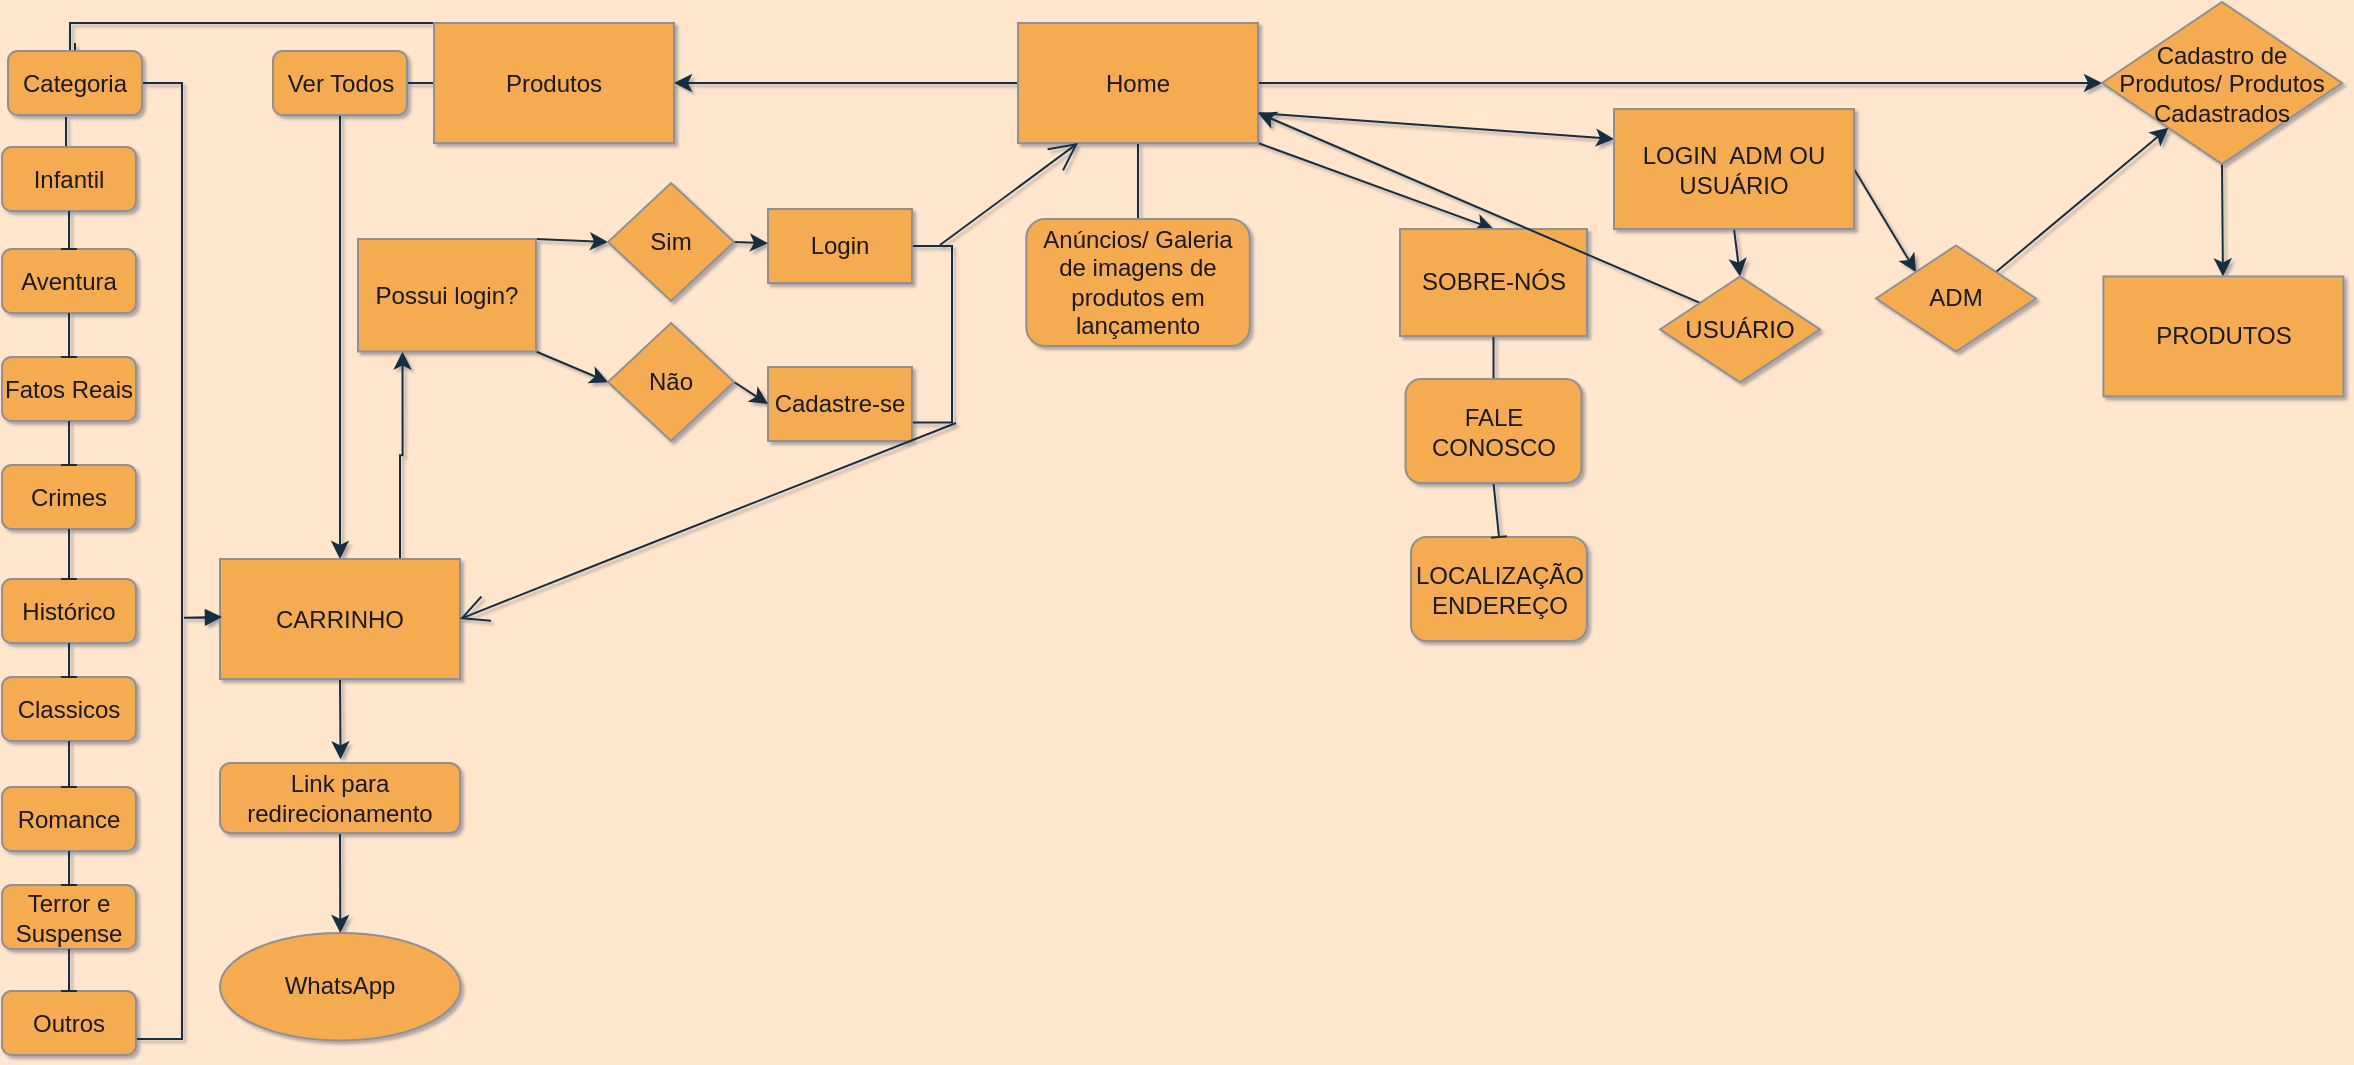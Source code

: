 <mxfile version="21.0.10" type="github"><diagram name="Página-1" id="EkxjaxoVU_EvObfOmAOt"><mxGraphModel dx="1050" dy="619" grid="0" gridSize="10" guides="1" tooltips="1" connect="1" arrows="1" fold="1" page="1" pageScale="1" pageWidth="1169" pageHeight="827" background="#FFE6CC" math="0" shadow="1"><root><mxCell id="0"/><mxCell id="1" parent="0"/><mxCell id="JZFkgIZRii7ZzCgAeCQC-1" value="" style="edgeStyle=orthogonalEdgeStyle;rounded=0;orthogonalLoop=1;jettySize=auto;html=1;labelBackgroundColor=none;strokeColor=#182E3E;fontColor=default;" parent="1" source="JZFkgIZRii7ZzCgAeCQC-6" target="JZFkgIZRii7ZzCgAeCQC-8" edge="1"><mxGeometry relative="1" as="geometry"/></mxCell><mxCell id="JZFkgIZRii7ZzCgAeCQC-2" style="edgeStyle=none;rounded=0;orthogonalLoop=1;jettySize=auto;html=1;exitX=0.5;exitY=1;exitDx=0;exitDy=0;entryX=0.5;entryY=0;entryDx=0;entryDy=0;endArrow=baseDash;endFill=0;labelBackgroundColor=none;strokeColor=#182E3E;fontColor=default;" parent="1" source="JZFkgIZRii7ZzCgAeCQC-6" target="JZFkgIZRii7ZzCgAeCQC-13" edge="1"><mxGeometry relative="1" as="geometry"/></mxCell><mxCell id="JZFkgIZRii7ZzCgAeCQC-3" style="edgeStyle=none;rounded=0;orthogonalLoop=1;jettySize=auto;html=1;entryX=1;entryY=0.5;entryDx=0;entryDy=0;labelBackgroundColor=none;strokeColor=#182E3E;fontColor=default;" parent="1" source="JZFkgIZRii7ZzCgAeCQC-6" target="JZFkgIZRii7ZzCgAeCQC-11" edge="1"><mxGeometry relative="1" as="geometry"/></mxCell><mxCell id="JZFkgIZRii7ZzCgAeCQC-4" style="edgeStyle=none;rounded=0;orthogonalLoop=1;jettySize=auto;html=1;exitX=1;exitY=1;exitDx=0;exitDy=0;entryX=0.5;entryY=0;entryDx=0;entryDy=0;labelBackgroundColor=none;strokeColor=#182E3E;fontColor=default;" parent="1" source="JZFkgIZRii7ZzCgAeCQC-6" target="JZFkgIZRii7ZzCgAeCQC-57" edge="1"><mxGeometry relative="1" as="geometry"/></mxCell><mxCell id="JZFkgIZRii7ZzCgAeCQC-5" style="edgeStyle=none;rounded=0;orthogonalLoop=1;jettySize=auto;html=1;exitX=1;exitY=0.75;exitDx=0;exitDy=0;entryX=0;entryY=0.25;entryDx=0;entryDy=0;labelBackgroundColor=none;strokeColor=#182E3E;fontColor=default;" parent="1" source="JZFkgIZRii7ZzCgAeCQC-6" target="JZFkgIZRii7ZzCgAeCQC-63" edge="1"><mxGeometry relative="1" as="geometry"/></mxCell><mxCell id="JZFkgIZRii7ZzCgAeCQC-6" value="Home" style="rounded=0;whiteSpace=wrap;html=1;labelBackgroundColor=none;fillColor=#F5AB50;strokeColor=#909090;fontColor=#1A1A1A;" parent="1" vertex="1"><mxGeometry x="1196" y="154.5" width="120" height="60" as="geometry"/></mxCell><mxCell id="JZFkgIZRii7ZzCgAeCQC-7" style="edgeStyle=none;rounded=0;orthogonalLoop=1;jettySize=auto;html=1;exitX=0.5;exitY=1;exitDx=0;exitDy=0;labelBackgroundColor=none;strokeColor=#182E3E;fontColor=default;" parent="1" source="JZFkgIZRii7ZzCgAeCQC-8" target="JZFkgIZRii7ZzCgAeCQC-60" edge="1"><mxGeometry relative="1" as="geometry"><mxPoint x="1798.714" y="311.214" as="targetPoint"/></mxGeometry></mxCell><mxCell id="JZFkgIZRii7ZzCgAeCQC-8" value="Cadastro de Produtos/ Produtos Cadastrados" style="rhombus;whiteSpace=wrap;html=1;rounded=0;labelBackgroundColor=none;fillColor=#F5AB50;strokeColor=#909090;fontColor=#1A1A1A;" parent="1" vertex="1"><mxGeometry x="1738" y="144" width="120" height="81" as="geometry"/></mxCell><mxCell id="JZFkgIZRii7ZzCgAeCQC-9" style="edgeStyle=orthogonalEdgeStyle;rounded=0;orthogonalLoop=1;jettySize=auto;html=1;exitX=0;exitY=0.5;exitDx=0;exitDy=0;entryX=0.5;entryY=0;entryDx=0;entryDy=0;endArrow=baseDash;endFill=0;labelBackgroundColor=none;strokeColor=#182E3E;fontColor=default;" parent="1" source="JZFkgIZRii7ZzCgAeCQC-11" target="JZFkgIZRii7ZzCgAeCQC-18" edge="1"><mxGeometry relative="1" as="geometry"><Array as="points"><mxPoint x="904" y="154.5"/><mxPoint x="722" y="154.5"/></Array></mxGeometry></mxCell><mxCell id="JZFkgIZRii7ZzCgAeCQC-10" style="edgeStyle=none;rounded=0;orthogonalLoop=1;jettySize=auto;html=1;exitX=0;exitY=0.5;exitDx=0;exitDy=0;entryX=1;entryY=0.5;entryDx=0;entryDy=0;endArrow=baseDash;endFill=0;labelBackgroundColor=none;strokeColor=#182E3E;fontColor=default;" parent="1" source="JZFkgIZRii7ZzCgAeCQC-11" target="JZFkgIZRii7ZzCgAeCQC-15" edge="1"><mxGeometry relative="1" as="geometry"/></mxCell><mxCell id="JZFkgIZRii7ZzCgAeCQC-11" value="Produtos" style="rounded=0;whiteSpace=wrap;html=1;labelBackgroundColor=none;fillColor=#F5AB50;strokeColor=#909090;fontColor=#1A1A1A;" parent="1" vertex="1"><mxGeometry x="904" y="154.5" width="120" height="60" as="geometry"/></mxCell><mxCell id="JZFkgIZRii7ZzCgAeCQC-12" value="&lt;div style=&quot;&quot;&gt;&lt;span style=&quot;background-color: initial;&quot;&gt;LOCALIZAÇÃO ENDEREÇO&lt;/span&gt;&lt;/div&gt;" style="whiteSpace=wrap;html=1;rounded=1;align=center;labelBackgroundColor=none;fillColor=#F5AB50;strokeColor=#909090;fontColor=#1A1A1A;" parent="1" vertex="1"><mxGeometry x="1392.5" y="411.5" width="88" height="52" as="geometry"/></mxCell><mxCell id="JZFkgIZRii7ZzCgAeCQC-13" value="Anúncios/ Galeria de imagens de produtos em lançamento" style="rounded=1;whiteSpace=wrap;html=1;labelBackgroundColor=none;fillColor=#F5AB50;strokeColor=#909090;fontColor=#1A1A1A;" parent="1" vertex="1"><mxGeometry x="1200.13" y="252.5" width="111.75" height="63.5" as="geometry"/></mxCell><mxCell id="JZFkgIZRii7ZzCgAeCQC-14" style="edgeStyle=none;rounded=0;orthogonalLoop=1;jettySize=auto;html=1;exitX=0.5;exitY=1;exitDx=0;exitDy=0;entryX=0.5;entryY=0;entryDx=0;entryDy=0;labelBackgroundColor=none;strokeColor=#182E3E;fontColor=default;" parent="1" source="JZFkgIZRii7ZzCgAeCQC-15" target="JZFkgIZRii7ZzCgAeCQC-39" edge="1"><mxGeometry relative="1" as="geometry"/></mxCell><mxCell id="JZFkgIZRii7ZzCgAeCQC-15" value="Ver Todos" style="rounded=1;whiteSpace=wrap;html=1;labelBackgroundColor=none;fillColor=#F5AB50;strokeColor=#909090;fontColor=#1A1A1A;" parent="1" vertex="1"><mxGeometry x="823.5" y="168.5" width="67" height="32" as="geometry"/></mxCell><mxCell id="JZFkgIZRii7ZzCgAeCQC-16" style="edgeStyle=none;rounded=0;orthogonalLoop=1;jettySize=auto;html=1;entryX=0.478;entryY=0.333;entryDx=0;entryDy=0;entryPerimeter=0;endArrow=baseDash;endFill=0;labelBackgroundColor=none;strokeColor=#182E3E;fontColor=default;" parent="1" target="JZFkgIZRii7ZzCgAeCQC-20" edge="1"><mxGeometry relative="1" as="geometry"><mxPoint x="720" y="201.5" as="sourcePoint"/></mxGeometry></mxCell><mxCell id="JZFkgIZRii7ZzCgAeCQC-17" style="edgeStyle=orthogonalEdgeStyle;rounded=0;orthogonalLoop=1;jettySize=auto;html=1;exitX=1;exitY=0.5;exitDx=0;exitDy=0;entryX=1;entryY=0.75;entryDx=0;entryDy=0;endArrow=baseDash;endFill=0;labelBackgroundColor=none;strokeColor=#182E3E;fontColor=default;" parent="1" source="JZFkgIZRii7ZzCgAeCQC-18" target="JZFkgIZRii7ZzCgAeCQC-34" edge="1"><mxGeometry relative="1" as="geometry"><mxPoint x="772" y="668.5" as="targetPoint"/></mxGeometry></mxCell><mxCell id="JZFkgIZRii7ZzCgAeCQC-18" value="Categoria" style="rounded=1;whiteSpace=wrap;html=1;labelBackgroundColor=none;fillColor=#F5AB50;strokeColor=#909090;fontColor=#1A1A1A;" parent="1" vertex="1"><mxGeometry x="691" y="168.5" width="67" height="32" as="geometry"/></mxCell><mxCell id="JZFkgIZRii7ZzCgAeCQC-19" value="" style="group;labelBackgroundColor=none;fontColor=#1A1A1A;" parent="1" vertex="1" connectable="0"><mxGeometry x="688" y="213.5" width="67" height="457" as="geometry"/></mxCell><mxCell id="JZFkgIZRii7ZzCgAeCQC-20" value="Infantil" style="rounded=1;whiteSpace=wrap;html=1;labelBackgroundColor=none;fillColor=#F5AB50;strokeColor=#909090;fontColor=#1A1A1A;" parent="JZFkgIZRii7ZzCgAeCQC-19" vertex="1"><mxGeometry y="3" width="67" height="32" as="geometry"/></mxCell><mxCell id="JZFkgIZRii7ZzCgAeCQC-21" value="Aventura" style="rounded=1;whiteSpace=wrap;html=1;labelBackgroundColor=none;fillColor=#F5AB50;strokeColor=#909090;fontColor=#1A1A1A;" parent="JZFkgIZRii7ZzCgAeCQC-19" vertex="1"><mxGeometry y="54" width="67" height="32" as="geometry"/></mxCell><mxCell id="JZFkgIZRii7ZzCgAeCQC-22" value="Fatos Reais" style="rounded=1;whiteSpace=wrap;html=1;labelBackgroundColor=none;fillColor=#F5AB50;strokeColor=#909090;fontColor=#1A1A1A;" parent="JZFkgIZRii7ZzCgAeCQC-19" vertex="1"><mxGeometry y="108" width="67" height="32" as="geometry"/></mxCell><mxCell id="JZFkgIZRii7ZzCgAeCQC-23" style="edgeStyle=none;rounded=0;orthogonalLoop=1;jettySize=auto;html=1;exitX=0.5;exitY=1;exitDx=0;exitDy=0;entryX=0.5;entryY=0;entryDx=0;entryDy=0;endArrow=baseDash;endFill=0;labelBackgroundColor=none;strokeColor=#182E3E;fontColor=default;" parent="JZFkgIZRii7ZzCgAeCQC-19" source="JZFkgIZRii7ZzCgAeCQC-21" target="JZFkgIZRii7ZzCgAeCQC-22" edge="1"><mxGeometry relative="1" as="geometry"/></mxCell><mxCell id="JZFkgIZRii7ZzCgAeCQC-24" value="Crimes" style="rounded=1;whiteSpace=wrap;html=1;labelBackgroundColor=none;fillColor=#F5AB50;strokeColor=#909090;fontColor=#1A1A1A;" parent="JZFkgIZRii7ZzCgAeCQC-19" vertex="1"><mxGeometry y="162" width="67" height="32" as="geometry"/></mxCell><mxCell id="JZFkgIZRii7ZzCgAeCQC-25" style="edgeStyle=none;rounded=0;orthogonalLoop=1;jettySize=auto;html=1;exitX=0.5;exitY=1;exitDx=0;exitDy=0;entryX=0.5;entryY=0;entryDx=0;entryDy=0;endArrow=baseDash;endFill=0;labelBackgroundColor=none;strokeColor=#182E3E;fontColor=default;" parent="JZFkgIZRii7ZzCgAeCQC-19" source="JZFkgIZRii7ZzCgAeCQC-22" target="JZFkgIZRii7ZzCgAeCQC-24" edge="1"><mxGeometry relative="1" as="geometry"/></mxCell><mxCell id="JZFkgIZRii7ZzCgAeCQC-26" value="Histórico" style="rounded=1;whiteSpace=wrap;html=1;labelBackgroundColor=none;fillColor=#F5AB50;strokeColor=#909090;fontColor=#1A1A1A;" parent="JZFkgIZRii7ZzCgAeCQC-19" vertex="1"><mxGeometry y="219" width="67" height="32" as="geometry"/></mxCell><mxCell id="JZFkgIZRii7ZzCgAeCQC-27" style="edgeStyle=none;rounded=0;orthogonalLoop=1;jettySize=auto;html=1;exitX=0.5;exitY=1;exitDx=0;exitDy=0;entryX=0.5;entryY=0;entryDx=0;entryDy=0;endArrow=baseDash;endFill=0;labelBackgroundColor=none;strokeColor=#182E3E;fontColor=default;" parent="JZFkgIZRii7ZzCgAeCQC-19" source="JZFkgIZRii7ZzCgAeCQC-24" target="JZFkgIZRii7ZzCgAeCQC-26" edge="1"><mxGeometry relative="1" as="geometry"/></mxCell><mxCell id="JZFkgIZRii7ZzCgAeCQC-28" value="Classicos" style="rounded=1;whiteSpace=wrap;html=1;labelBackgroundColor=none;fillColor=#F5AB50;strokeColor=#909090;fontColor=#1A1A1A;" parent="JZFkgIZRii7ZzCgAeCQC-19" vertex="1"><mxGeometry y="268" width="67" height="32" as="geometry"/></mxCell><mxCell id="JZFkgIZRii7ZzCgAeCQC-29" style="edgeStyle=none;rounded=0;orthogonalLoop=1;jettySize=auto;html=1;exitX=0.5;exitY=1;exitDx=0;exitDy=0;entryX=0.5;entryY=0;entryDx=0;entryDy=0;endArrow=baseDash;endFill=0;labelBackgroundColor=none;strokeColor=#182E3E;fontColor=default;" parent="JZFkgIZRii7ZzCgAeCQC-19" source="JZFkgIZRii7ZzCgAeCQC-26" target="JZFkgIZRii7ZzCgAeCQC-28" edge="1"><mxGeometry relative="1" as="geometry"/></mxCell><mxCell id="JZFkgIZRii7ZzCgAeCQC-30" value="Romance" style="rounded=1;whiteSpace=wrap;html=1;labelBackgroundColor=none;fillColor=#F5AB50;strokeColor=#909090;fontColor=#1A1A1A;" parent="JZFkgIZRii7ZzCgAeCQC-19" vertex="1"><mxGeometry y="323" width="67" height="32" as="geometry"/></mxCell><mxCell id="JZFkgIZRii7ZzCgAeCQC-31" style="edgeStyle=none;rounded=0;orthogonalLoop=1;jettySize=auto;html=1;exitX=0.5;exitY=1;exitDx=0;exitDy=0;entryX=0.5;entryY=0;entryDx=0;entryDy=0;endArrow=baseDash;endFill=0;labelBackgroundColor=none;strokeColor=#182E3E;fontColor=default;" parent="JZFkgIZRii7ZzCgAeCQC-19" source="JZFkgIZRii7ZzCgAeCQC-28" target="JZFkgIZRii7ZzCgAeCQC-30" edge="1"><mxGeometry relative="1" as="geometry"/></mxCell><mxCell id="JZFkgIZRii7ZzCgAeCQC-32" value="Terror e Suspense" style="rounded=1;whiteSpace=wrap;html=1;labelBackgroundColor=none;fillColor=#F5AB50;strokeColor=#909090;fontColor=#1A1A1A;" parent="JZFkgIZRii7ZzCgAeCQC-19" vertex="1"><mxGeometry y="372" width="67" height="32" as="geometry"/></mxCell><mxCell id="JZFkgIZRii7ZzCgAeCQC-33" style="edgeStyle=none;rounded=0;orthogonalLoop=1;jettySize=auto;html=1;exitX=0.5;exitY=1;exitDx=0;exitDy=0;entryX=0.5;entryY=0;entryDx=0;entryDy=0;endArrow=baseDash;endFill=0;labelBackgroundColor=none;strokeColor=#182E3E;fontColor=default;" parent="JZFkgIZRii7ZzCgAeCQC-19" source="JZFkgIZRii7ZzCgAeCQC-30" target="JZFkgIZRii7ZzCgAeCQC-32" edge="1"><mxGeometry relative="1" as="geometry"/></mxCell><mxCell id="JZFkgIZRii7ZzCgAeCQC-34" value="Outros" style="rounded=1;whiteSpace=wrap;html=1;labelBackgroundColor=none;fillColor=#F5AB50;strokeColor=#909090;fontColor=#1A1A1A;" parent="JZFkgIZRii7ZzCgAeCQC-19" vertex="1"><mxGeometry y="425" width="67" height="32" as="geometry"/></mxCell><mxCell id="JZFkgIZRii7ZzCgAeCQC-35" style="edgeStyle=none;rounded=0;orthogonalLoop=1;jettySize=auto;html=1;exitX=0.5;exitY=1;exitDx=0;exitDy=0;entryX=0.5;entryY=0;entryDx=0;entryDy=0;endArrow=baseDash;endFill=0;labelBackgroundColor=none;strokeColor=#182E3E;fontColor=default;" parent="JZFkgIZRii7ZzCgAeCQC-19" source="JZFkgIZRii7ZzCgAeCQC-32" target="JZFkgIZRii7ZzCgAeCQC-34" edge="1"><mxGeometry relative="1" as="geometry"/></mxCell><mxCell id="JZFkgIZRii7ZzCgAeCQC-36" style="edgeStyle=none;rounded=0;orthogonalLoop=1;jettySize=auto;html=1;entryX=0.5;entryY=0;entryDx=0;entryDy=0;endArrow=baseDash;endFill=0;exitX=0.5;exitY=1;exitDx=0;exitDy=0;labelBackgroundColor=none;strokeColor=#182E3E;fontColor=default;" parent="JZFkgIZRii7ZzCgAeCQC-19" source="JZFkgIZRii7ZzCgAeCQC-20" target="JZFkgIZRii7ZzCgAeCQC-21" edge="1"><mxGeometry relative="1" as="geometry"><mxPoint x="26" as="sourcePoint"/></mxGeometry></mxCell><mxCell id="JZFkgIZRii7ZzCgAeCQC-37" style="edgeStyle=orthogonalEdgeStyle;rounded=0;orthogonalLoop=1;jettySize=auto;html=1;exitX=0.75;exitY=0;exitDx=0;exitDy=0;entryX=0.25;entryY=1;entryDx=0;entryDy=0;labelBackgroundColor=none;strokeColor=#182E3E;fontColor=default;" parent="1" source="JZFkgIZRii7ZzCgAeCQC-39" target="JZFkgIZRii7ZzCgAeCQC-49" edge="1"><mxGeometry relative="1" as="geometry"/></mxCell><mxCell id="JZFkgIZRii7ZzCgAeCQC-38" style="edgeStyle=none;rounded=0;orthogonalLoop=1;jettySize=auto;html=1;exitX=0.5;exitY=1;exitDx=0;exitDy=0;labelBackgroundColor=none;strokeColor=#182E3E;fontColor=default;" parent="1" source="JZFkgIZRii7ZzCgAeCQC-39" edge="1"><mxGeometry relative="1" as="geometry"><mxPoint x="857.286" y="522.643" as="targetPoint"/></mxGeometry></mxCell><mxCell id="JZFkgIZRii7ZzCgAeCQC-39" value="CARRINHO" style="rounded=0;whiteSpace=wrap;html=1;labelBackgroundColor=none;fillColor=#F5AB50;strokeColor=#909090;fontColor=#1A1A1A;" parent="1" vertex="1"><mxGeometry x="797" y="422.5" width="120" height="60" as="geometry"/></mxCell><mxCell id="JZFkgIZRii7ZzCgAeCQC-40" value="" style="endArrow=block;html=1;rounded=0;endFill=1;labelBackgroundColor=none;strokeColor=#182E3E;fontColor=default;" parent="1" edge="1"><mxGeometry relative="1" as="geometry"><mxPoint x="791" y="451.83" as="sourcePoint"/><mxPoint x="798" y="451.5" as="targetPoint"/><Array as="points"><mxPoint x="779" y="451.83"/></Array></mxGeometry></mxCell><mxCell id="JZFkgIZRii7ZzCgAeCQC-41" style="edgeStyle=none;rounded=0;orthogonalLoop=1;jettySize=auto;html=1;exitX=0.5;exitY=1;exitDx=0;exitDy=0;labelBackgroundColor=none;strokeColor=#182E3E;fontColor=default;" parent="1" source="JZFkgIZRii7ZzCgAeCQC-42" target="JZFkgIZRii7ZzCgAeCQC-43" edge="1"><mxGeometry relative="1" as="geometry"><mxPoint x="857.286" y="623.214" as="targetPoint"/></mxGeometry></mxCell><mxCell id="JZFkgIZRii7ZzCgAeCQC-42" value="Link para redirecionamento" style="rounded=1;whiteSpace=wrap;html=1;labelBackgroundColor=none;fillColor=#F5AB50;strokeColor=#909090;fontColor=#1A1A1A;" parent="1" vertex="1"><mxGeometry x="797" y="524.5" width="120" height="35" as="geometry"/></mxCell><mxCell id="JZFkgIZRii7ZzCgAeCQC-43" value="WhatsApp" style="ellipse;whiteSpace=wrap;html=1;labelBackgroundColor=none;fillColor=#F5AB50;strokeColor=#909090;fontColor=#1A1A1A;" parent="1" vertex="1"><mxGeometry x="797" y="609.5" width="120.29" height="53.71" as="geometry"/></mxCell><mxCell id="JZFkgIZRii7ZzCgAeCQC-44" style="edgeStyle=orthogonalEdgeStyle;rounded=0;orthogonalLoop=1;jettySize=auto;html=1;exitX=1;exitY=0.5;exitDx=0;exitDy=0;entryX=1;entryY=0.75;entryDx=0;entryDy=0;endArrow=baseDash;endFill=0;labelBackgroundColor=none;strokeColor=#182E3E;fontColor=default;" parent="1" source="JZFkgIZRii7ZzCgAeCQC-45" target="JZFkgIZRii7ZzCgAeCQC-46" edge="1"><mxGeometry relative="1" as="geometry"><Array as="points"><mxPoint x="1163" y="266.5"/><mxPoint x="1163" y="354.5"/></Array></mxGeometry></mxCell><mxCell id="JZFkgIZRii7ZzCgAeCQC-45" value="Login" style="rounded=0;whiteSpace=wrap;html=1;labelBackgroundColor=none;fillColor=#F5AB50;strokeColor=#909090;fontColor=#1A1A1A;" parent="1" vertex="1"><mxGeometry x="1071" y="247.5" width="72" height="37" as="geometry"/></mxCell><mxCell id="JZFkgIZRii7ZzCgAeCQC-46" value="Cadastre-se" style="rounded=0;whiteSpace=wrap;html=1;labelBackgroundColor=none;fillColor=#F5AB50;strokeColor=#909090;fontColor=#1A1A1A;" parent="1" vertex="1"><mxGeometry x="1071" y="326.5" width="72" height="37" as="geometry"/></mxCell><mxCell id="JZFkgIZRii7ZzCgAeCQC-47" style="edgeStyle=none;rounded=0;orthogonalLoop=1;jettySize=auto;html=1;exitX=1;exitY=0;exitDx=0;exitDy=0;entryX=0;entryY=0.5;entryDx=0;entryDy=0;labelBackgroundColor=none;strokeColor=#182E3E;fontColor=default;" parent="1" source="JZFkgIZRii7ZzCgAeCQC-49" target="JZFkgIZRii7ZzCgAeCQC-53" edge="1"><mxGeometry relative="1" as="geometry"/></mxCell><mxCell id="JZFkgIZRii7ZzCgAeCQC-48" style="edgeStyle=none;rounded=0;orthogonalLoop=1;jettySize=auto;html=1;exitX=1;exitY=1;exitDx=0;exitDy=0;entryX=0;entryY=0.5;entryDx=0;entryDy=0;labelBackgroundColor=none;strokeColor=#182E3E;fontColor=default;" parent="1" source="JZFkgIZRii7ZzCgAeCQC-49" target="JZFkgIZRii7ZzCgAeCQC-51" edge="1"><mxGeometry relative="1" as="geometry"/></mxCell><mxCell id="JZFkgIZRii7ZzCgAeCQC-49" value="Possui login?" style="rounded=0;whiteSpace=wrap;html=1;labelBackgroundColor=none;fillColor=#F5AB50;strokeColor=#909090;fontColor=#1A1A1A;" parent="1" vertex="1"><mxGeometry x="866" y="262.5" width="89" height="56.25" as="geometry"/></mxCell><mxCell id="JZFkgIZRii7ZzCgAeCQC-50" style="edgeStyle=none;rounded=0;orthogonalLoop=1;jettySize=auto;html=1;exitX=1;exitY=0.5;exitDx=0;exitDy=0;entryX=0;entryY=0.5;entryDx=0;entryDy=0;labelBackgroundColor=none;strokeColor=#182E3E;fontColor=default;" parent="1" source="JZFkgIZRii7ZzCgAeCQC-51" target="JZFkgIZRii7ZzCgAeCQC-46" edge="1"><mxGeometry relative="1" as="geometry"/></mxCell><mxCell id="JZFkgIZRii7ZzCgAeCQC-51" value="Não" style="rhombus;whiteSpace=wrap;html=1;labelBackgroundColor=none;fillColor=#F5AB50;strokeColor=#909090;fontColor=#1A1A1A;" parent="1" vertex="1"><mxGeometry x="991" y="304.5" width="63" height="59" as="geometry"/></mxCell><mxCell id="JZFkgIZRii7ZzCgAeCQC-52" style="edgeStyle=none;rounded=0;orthogonalLoop=1;jettySize=auto;html=1;exitX=1;exitY=0.5;exitDx=0;exitDy=0;labelBackgroundColor=none;strokeColor=#182E3E;fontColor=default;" parent="1" source="JZFkgIZRii7ZzCgAeCQC-53" target="JZFkgIZRii7ZzCgAeCQC-45" edge="1"><mxGeometry relative="1" as="geometry"/></mxCell><mxCell id="JZFkgIZRii7ZzCgAeCQC-53" value="Sim" style="rhombus;whiteSpace=wrap;html=1;labelBackgroundColor=none;fillColor=#F5AB50;strokeColor=#909090;fontColor=#1A1A1A;" parent="1" vertex="1"><mxGeometry x="991" y="234.5" width="63" height="59" as="geometry"/></mxCell><mxCell id="JZFkgIZRii7ZzCgAeCQC-54" value="" style="endArrow=open;endFill=1;endSize=12;html=1;rounded=0;entryX=1;entryY=0.5;entryDx=0;entryDy=0;labelBackgroundColor=none;strokeColor=#182E3E;fontColor=default;" parent="1" target="JZFkgIZRii7ZzCgAeCQC-39" edge="1"><mxGeometry width="160" relative="1" as="geometry"><mxPoint x="1165" y="354.5" as="sourcePoint"/><mxPoint x="1165" y="518.5" as="targetPoint"/><Array as="points"><mxPoint x="990" y="423.5"/></Array></mxGeometry></mxCell><mxCell id="JZFkgIZRii7ZzCgAeCQC-55" value="" style="endArrow=open;endFill=1;endSize=12;html=1;rounded=0;entryX=0.25;entryY=1;entryDx=0;entryDy=0;labelBackgroundColor=none;strokeColor=#182E3E;fontColor=default;" parent="1" target="JZFkgIZRii7ZzCgAeCQC-6" edge="1"><mxGeometry width="160" relative="1" as="geometry"><mxPoint x="1157" y="265.5" as="sourcePoint"/><mxPoint x="1229" y="219.5" as="targetPoint"/></mxGeometry></mxCell><mxCell id="JZFkgIZRii7ZzCgAeCQC-56" style="edgeStyle=none;rounded=0;orthogonalLoop=1;jettySize=auto;html=1;exitX=0.5;exitY=1;exitDx=0;exitDy=0;entryX=0.5;entryY=0;entryDx=0;entryDy=0;endArrow=baseDash;endFill=0;labelBackgroundColor=none;strokeColor=#182E3E;fontColor=default;" parent="1" source="JZFkgIZRii7ZzCgAeCQC-57" target="JZFkgIZRii7ZzCgAeCQC-59" edge="1"><mxGeometry relative="1" as="geometry"/></mxCell><mxCell id="JZFkgIZRii7ZzCgAeCQC-57" value="SOBRE-NÓS" style="rounded=0;whiteSpace=wrap;html=1;labelBackgroundColor=none;fillColor=#F5AB50;strokeColor=#909090;fontColor=#1A1A1A;" parent="1" vertex="1"><mxGeometry x="1387" y="257.5" width="93.5" height="53.5" as="geometry"/></mxCell><mxCell id="JZFkgIZRii7ZzCgAeCQC-58" style="edgeStyle=none;rounded=0;orthogonalLoop=1;jettySize=auto;html=1;exitX=0.5;exitY=1;exitDx=0;exitDy=0;entryX=0.5;entryY=0;entryDx=0;entryDy=0;endArrow=baseDash;endFill=0;labelBackgroundColor=none;strokeColor=#182E3E;fontColor=default;" parent="1" source="JZFkgIZRii7ZzCgAeCQC-59" target="JZFkgIZRii7ZzCgAeCQC-12" edge="1"><mxGeometry relative="1" as="geometry"/></mxCell><mxCell id="JZFkgIZRii7ZzCgAeCQC-59" value="FALE CONOSCO" style="whiteSpace=wrap;html=1;rounded=1;labelBackgroundColor=none;fillColor=#F5AB50;strokeColor=#909090;fontColor=#1A1A1A;" parent="1" vertex="1"><mxGeometry x="1389.75" y="332.5" width="88" height="52" as="geometry"/></mxCell><mxCell id="JZFkgIZRii7ZzCgAeCQC-60" value="PRODUTOS" style="rounded=0;whiteSpace=wrap;html=1;labelBackgroundColor=none;fillColor=#F5AB50;strokeColor=#909090;fontColor=#1A1A1A;" parent="1" vertex="1"><mxGeometry x="1738.714" y="281.214" width="120" height="60" as="geometry"/></mxCell><mxCell id="JZFkgIZRii7ZzCgAeCQC-61" style="edgeStyle=none;rounded=0;orthogonalLoop=1;jettySize=auto;html=1;exitX=1;exitY=0.5;exitDx=0;exitDy=0;entryX=0;entryY=0;entryDx=0;entryDy=0;labelBackgroundColor=none;strokeColor=#182E3E;fontColor=default;" parent="1" source="JZFkgIZRii7ZzCgAeCQC-63" target="JZFkgIZRii7ZzCgAeCQC-65" edge="1"><mxGeometry relative="1" as="geometry"/></mxCell><mxCell id="JZFkgIZRii7ZzCgAeCQC-62" style="edgeStyle=none;rounded=0;orthogonalLoop=1;jettySize=auto;html=1;exitX=0.5;exitY=1;exitDx=0;exitDy=0;entryX=0.5;entryY=0;entryDx=0;entryDy=0;labelBackgroundColor=none;strokeColor=#182E3E;fontColor=default;" parent="1" source="JZFkgIZRii7ZzCgAeCQC-63" target="JZFkgIZRii7ZzCgAeCQC-67" edge="1"><mxGeometry relative="1" as="geometry"/></mxCell><mxCell id="JZFkgIZRii7ZzCgAeCQC-63" value="LOGIN&amp;nbsp; ADM OU USUÁRIO" style="rounded=0;whiteSpace=wrap;html=1;labelBackgroundColor=none;fillColor=#F5AB50;strokeColor=#909090;fontColor=#1A1A1A;" parent="1" vertex="1"><mxGeometry x="1494" y="197.5" width="120" height="60" as="geometry"/></mxCell><mxCell id="JZFkgIZRii7ZzCgAeCQC-64" style="edgeStyle=none;rounded=0;orthogonalLoop=1;jettySize=auto;html=1;exitX=1;exitY=0;exitDx=0;exitDy=0;labelBackgroundColor=none;strokeColor=#182E3E;fontColor=default;" parent="1" source="JZFkgIZRii7ZzCgAeCQC-65" target="JZFkgIZRii7ZzCgAeCQC-8" edge="1"><mxGeometry relative="1" as="geometry"/></mxCell><mxCell id="JZFkgIZRii7ZzCgAeCQC-65" value="ADM" style="rhombus;whiteSpace=wrap;html=1;labelBackgroundColor=none;fillColor=#F5AB50;strokeColor=#909090;fontColor=#1A1A1A;" parent="1" vertex="1"><mxGeometry x="1625" y="265.75" width="80" height="53" as="geometry"/></mxCell><mxCell id="JZFkgIZRii7ZzCgAeCQC-66" style="edgeStyle=none;rounded=0;orthogonalLoop=1;jettySize=auto;html=1;exitX=0;exitY=0;exitDx=0;exitDy=0;entryX=1;entryY=0.75;entryDx=0;entryDy=0;labelBackgroundColor=none;strokeColor=#182E3E;fontColor=default;" parent="1" source="JZFkgIZRii7ZzCgAeCQC-67" target="JZFkgIZRii7ZzCgAeCQC-6" edge="1"><mxGeometry relative="1" as="geometry"/></mxCell><mxCell id="JZFkgIZRii7ZzCgAeCQC-67" value="USUÁRIO" style="rhombus;whiteSpace=wrap;html=1;labelBackgroundColor=none;fillColor=#F5AB50;strokeColor=#909090;fontColor=#1A1A1A;" parent="1" vertex="1"><mxGeometry x="1517" y="281.21" width="80" height="53" as="geometry"/></mxCell></root></mxGraphModel></diagram></mxfile>